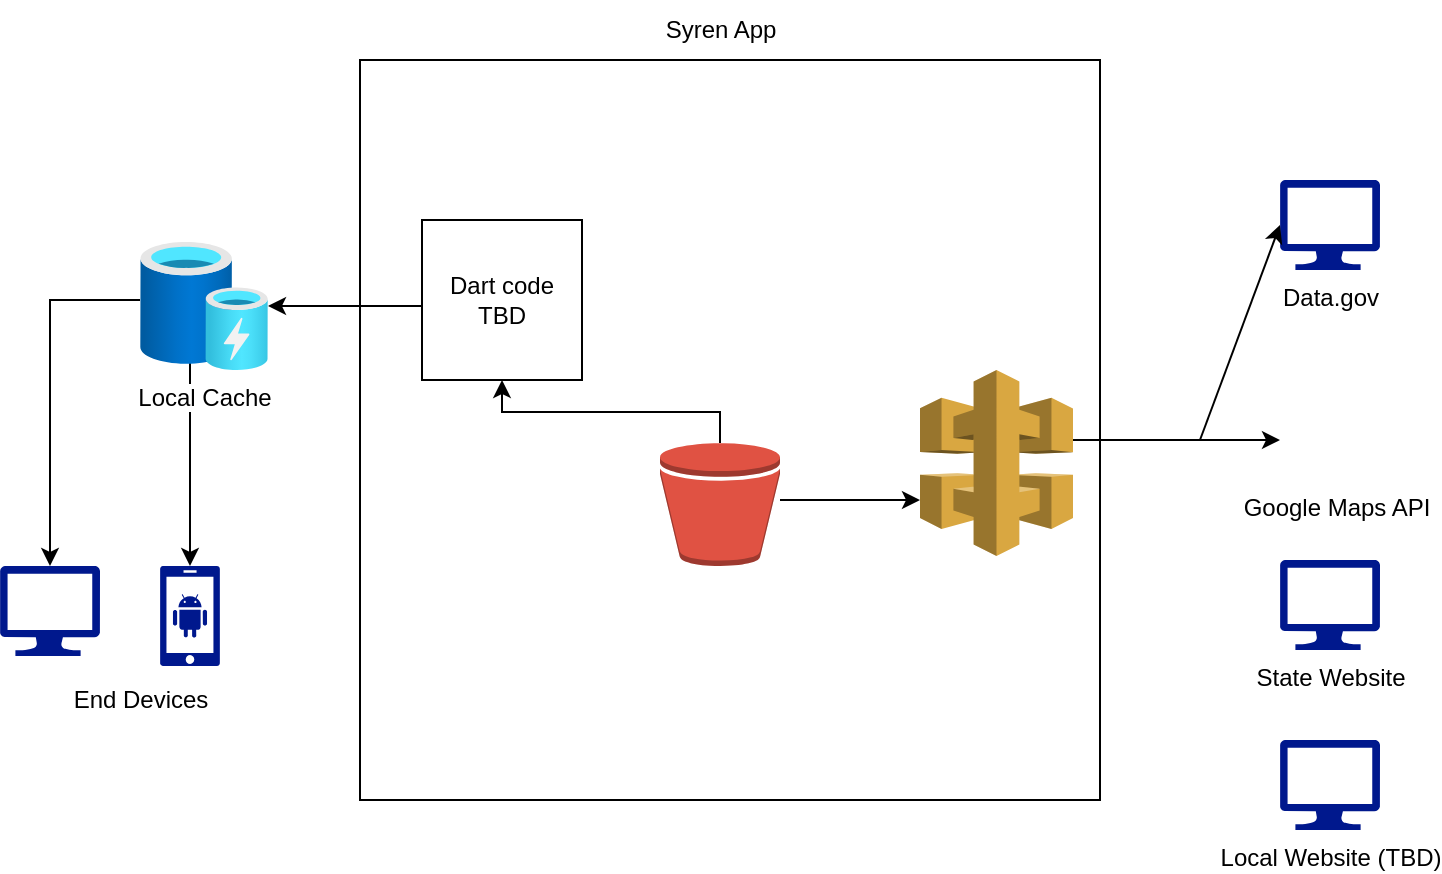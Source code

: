 <mxfile version="20.8.11" type="gitlab">
  <diagram name="Page-1" id="yql4his-IEXZLZe2QAeB">
    <mxGraphModel dx="1050" dy="583" grid="1" gridSize="10" guides="1" tooltips="1" connect="1" arrows="1" fold="1" page="1" pageScale="1" pageWidth="850" pageHeight="1100" math="0" shadow="0">
      <root>
        <mxCell id="0" />
        <mxCell id="1" parent="0" />
        <mxCell id="CD5QSCyqBDxkMnP9F72S-1" value="" style="whiteSpace=wrap;html=1;aspect=fixed;" vertex="1" parent="1">
          <mxGeometry x="230" y="120" width="370" height="370" as="geometry" />
        </mxCell>
        <mxCell id="CD5QSCyqBDxkMnP9F72S-3" value="Syren App" style="text;html=1;align=center;verticalAlign=middle;resizable=0;points=[];autosize=1;strokeColor=none;fillColor=none;" vertex="1" parent="1">
          <mxGeometry x="370" y="90" width="80" height="30" as="geometry" />
        </mxCell>
        <mxCell id="CD5QSCyqBDxkMnP9F72S-5" style="edgeStyle=elbowEdgeStyle;rounded=0;orthogonalLoop=1;jettySize=auto;html=1;elbow=vertical;entryX=0.5;entryY=0;entryDx=0;entryDy=0;entryPerimeter=0;" edge="1" parent="1" source="CD5QSCyqBDxkMnP9F72S-33" target="CD5QSCyqBDxkMnP9F72S-11">
          <mxGeometry relative="1" as="geometry">
            <mxPoint x="90" y="240" as="targetPoint" />
            <Array as="points">
              <mxPoint x="170" y="240" />
            </Array>
          </mxGeometry>
        </mxCell>
        <mxCell id="CD5QSCyqBDxkMnP9F72S-35" style="edgeStyle=elbowEdgeStyle;rounded=0;orthogonalLoop=1;jettySize=auto;elbow=vertical;html=1;" edge="1" parent="1" source="CD5QSCyqBDxkMnP9F72S-4" target="CD5QSCyqBDxkMnP9F72S-33">
          <mxGeometry relative="1" as="geometry" />
        </mxCell>
        <mxCell id="CD5QSCyqBDxkMnP9F72S-4" value="Dart code&lt;br&gt;TBD" style="whiteSpace=wrap;html=1;aspect=fixed;" vertex="1" parent="1">
          <mxGeometry x="261" y="200" width="80" height="80" as="geometry" />
        </mxCell>
        <mxCell id="CD5QSCyqBDxkMnP9F72S-9" value="" style="sketch=0;aspect=fixed;pointerEvents=1;shadow=0;dashed=0;html=1;strokeColor=none;labelPosition=center;verticalLabelPosition=bottom;verticalAlign=top;align=center;fillColor=#00188D;shape=mxgraph.mscae.enterprise.android_phone" vertex="1" parent="1">
          <mxGeometry x="130" y="373" width="30" height="50" as="geometry" />
        </mxCell>
        <mxCell id="CD5QSCyqBDxkMnP9F72S-11" value="" style="sketch=0;aspect=fixed;pointerEvents=1;shadow=0;dashed=0;html=1;strokeColor=none;labelPosition=center;verticalLabelPosition=bottom;verticalAlign=top;align=center;fillColor=#00188D;shape=mxgraph.azure.computer" vertex="1" parent="1">
          <mxGeometry x="50" y="373" width="50" height="45" as="geometry" />
        </mxCell>
        <mxCell id="CD5QSCyqBDxkMnP9F72S-12" value="" style="endArrow=classic;html=1;rounded=0;elbow=vertical;entryX=0.5;entryY=0;entryDx=0;entryDy=0;entryPerimeter=0;" edge="1" parent="1" target="CD5QSCyqBDxkMnP9F72S-9">
          <mxGeometry width="50" height="50" relative="1" as="geometry">
            <mxPoint x="145" y="240" as="sourcePoint" />
            <mxPoint x="450" y="240" as="targetPoint" />
          </mxGeometry>
        </mxCell>
        <mxCell id="CD5QSCyqBDxkMnP9F72S-23" style="edgeStyle=elbowEdgeStyle;rounded=0;orthogonalLoop=1;jettySize=auto;elbow=vertical;html=1;" edge="1" parent="1" source="CD5QSCyqBDxkMnP9F72S-18" target="CD5QSCyqBDxkMnP9F72S-22">
          <mxGeometry relative="1" as="geometry" />
        </mxCell>
        <mxCell id="CD5QSCyqBDxkMnP9F72S-31" style="edgeStyle=elbowEdgeStyle;rounded=0;orthogonalLoop=1;jettySize=auto;elbow=vertical;html=1;" edge="1" parent="1" source="CD5QSCyqBDxkMnP9F72S-18" target="CD5QSCyqBDxkMnP9F72S-4">
          <mxGeometry relative="1" as="geometry" />
        </mxCell>
        <mxCell id="CD5QSCyqBDxkMnP9F72S-18" value="" style="outlineConnect=0;dashed=0;verticalLabelPosition=bottom;verticalAlign=top;align=center;html=1;shape=mxgraph.aws3.bucket;fillColor=#E05243;gradientColor=none;" vertex="1" parent="1">
          <mxGeometry x="380" y="311.5" width="60" height="61.5" as="geometry" />
        </mxCell>
        <mxCell id="CD5QSCyqBDxkMnP9F72S-24" style="edgeStyle=elbowEdgeStyle;rounded=0;orthogonalLoop=1;jettySize=auto;elbow=vertical;html=1;" edge="1" parent="1" source="CD5QSCyqBDxkMnP9F72S-22">
          <mxGeometry relative="1" as="geometry">
            <mxPoint x="690" y="310" as="targetPoint" />
          </mxGeometry>
        </mxCell>
        <mxCell id="CD5QSCyqBDxkMnP9F72S-22" value="" style="outlineConnect=0;dashed=0;verticalLabelPosition=bottom;verticalAlign=top;align=center;html=1;shape=mxgraph.aws3.api_gateway;fillColor=#D9A741;gradientColor=none;" vertex="1" parent="1">
          <mxGeometry x="510" y="275" width="76.5" height="93" as="geometry" />
        </mxCell>
        <mxCell id="CD5QSCyqBDxkMnP9F72S-26" value="Google Maps API" style="shape=image;html=1;verticalAlign=top;verticalLabelPosition=bottom;labelBackgroundColor=#ffffff;imageAspect=0;aspect=fixed;image=https://cdn2.iconfinder.com/data/icons/google-ios-7-app-icons/120/google_maps.png" vertex="1" parent="1">
          <mxGeometry x="690" y="275" width="55" height="55" as="geometry" />
        </mxCell>
        <mxCell id="CD5QSCyqBDxkMnP9F72S-27" value="State Website" style="sketch=0;aspect=fixed;pointerEvents=1;shadow=0;dashed=0;html=1;strokeColor=none;labelPosition=center;verticalLabelPosition=bottom;verticalAlign=top;align=center;fillColor=#00188D;shape=mxgraph.azure.computer" vertex="1" parent="1">
          <mxGeometry x="690" y="370" width="50" height="45" as="geometry" />
        </mxCell>
        <mxCell id="CD5QSCyqBDxkMnP9F72S-28" value="Data.gov" style="sketch=0;aspect=fixed;pointerEvents=1;shadow=0;dashed=0;html=1;strokeColor=none;labelPosition=center;verticalLabelPosition=bottom;verticalAlign=top;align=center;fillColor=#00188D;shape=mxgraph.azure.computer" vertex="1" parent="1">
          <mxGeometry x="690" y="180" width="50" height="45" as="geometry" />
        </mxCell>
        <mxCell id="CD5QSCyqBDxkMnP9F72S-29" value="Local Website (TBD)" style="sketch=0;aspect=fixed;pointerEvents=1;shadow=0;dashed=0;html=1;strokeColor=none;labelPosition=center;verticalLabelPosition=bottom;verticalAlign=top;align=center;fillColor=#00188D;shape=mxgraph.azure.computer" vertex="1" parent="1">
          <mxGeometry x="690" y="460" width="50" height="45" as="geometry" />
        </mxCell>
        <mxCell id="CD5QSCyqBDxkMnP9F72S-30" value="" style="endArrow=classic;html=1;rounded=0;elbow=vertical;entryX=0;entryY=0.5;entryDx=0;entryDy=0;entryPerimeter=0;" edge="1" parent="1" target="CD5QSCyqBDxkMnP9F72S-28">
          <mxGeometry width="50" height="50" relative="1" as="geometry">
            <mxPoint x="650" y="310" as="sourcePoint" />
            <mxPoint x="650" y="190" as="targetPoint" />
          </mxGeometry>
        </mxCell>
        <mxCell id="CD5QSCyqBDxkMnP9F72S-33" value="Local Cache" style="aspect=fixed;html=1;points=[];align=center;image;fontSize=12;image=img/lib/azure2/general/Cache.svg;" vertex="1" parent="1">
          <mxGeometry x="120" y="211" width="64" height="64" as="geometry" />
        </mxCell>
        <mxCell id="CD5QSCyqBDxkMnP9F72S-36" value="End Devices" style="text;html=1;align=center;verticalAlign=middle;resizable=0;points=[];autosize=1;strokeColor=none;fillColor=none;" vertex="1" parent="1">
          <mxGeometry x="75" y="425" width="90" height="30" as="geometry" />
        </mxCell>
      </root>
    </mxGraphModel>
  </diagram>
</mxfile>
